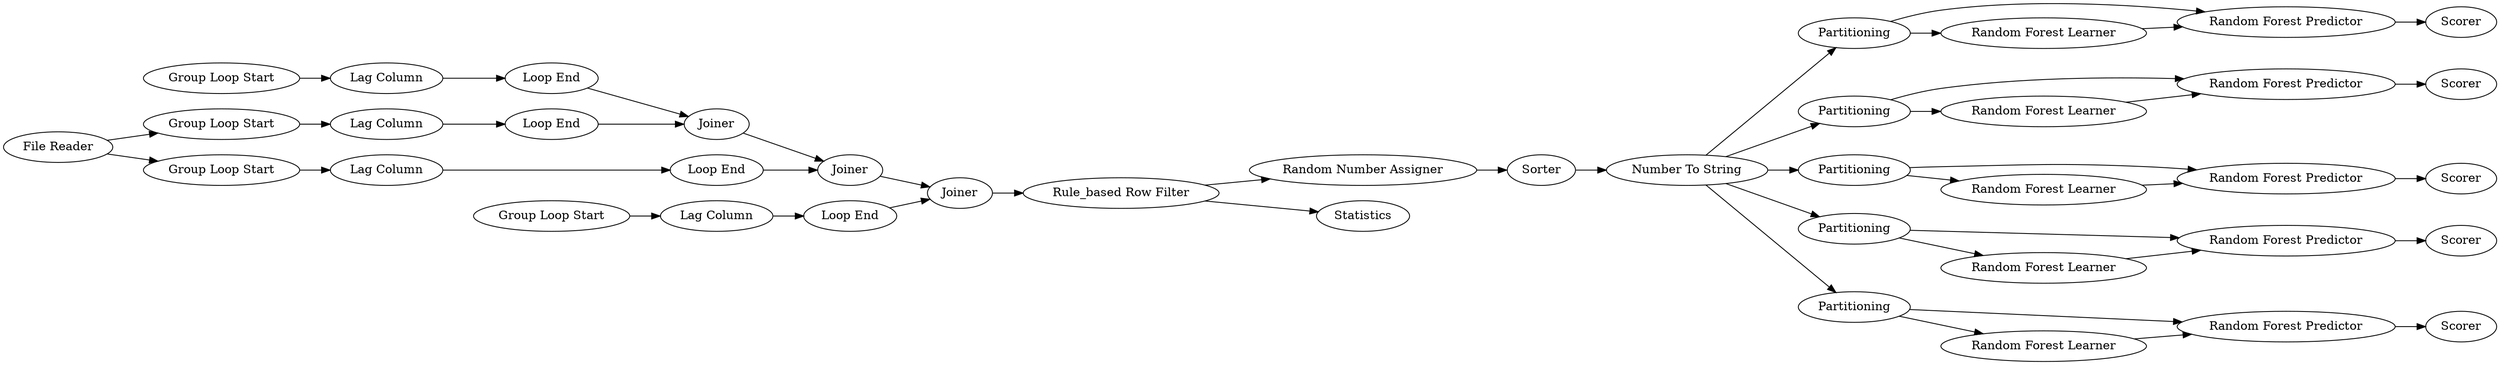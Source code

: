 digraph {
	20 -> 21
	21 -> 23
	37 -> 36
	23 -> 24
	51 -> 49
	51 -> 48
	21 -> 22
	20 -> 39
	15 -> 30
	22 -> 23
	47 -> 45
	39 -> 37
	26 -> 5
	18 -> 19
	38 -> 37
	1 -> 11
	7 -> 26
	1 -> 2
	20 -> 51
	39 -> 38
	17 -> 18
	45 -> 44
	27 -> 9
	48 -> 49
	9 -> 16
	43 -> 41
	30 -> 29
	17 -> 31
	11 -> 28
	29 -> 16
	28 -> 27
	5 -> 9
	41 -> 40
	49 -> 50
	3 -> 25
	42 -> 41
	25 -> 5
	43 -> 42
	20 -> 47
	19 -> 20
	8 -> 7
	46 -> 45
	47 -> 46
	20 -> 43
	2 -> 3
	16 -> 17
	27 [label="Loop End"]
	7 [label="Lag Column"]
	9 [label=Joiner]
	45 [label="Random Forest Predictor"]
	26 [label="Loop End"]
	18 [label="Random Number Assigner"]
	21 [label=Partitioning]
	8 [label="Group Loop Start"]
	17 [label="Rule_based Row Filter"]
	3 [label="Lag Column"]
	19 [label=Sorter]
	24 [label=Scorer]
	49 [label="Random Forest Predictor"]
	41 [label="Random Forest Predictor"]
	31 [label=Statistics]
	51 [label=Partitioning]
	15 [label="Group Loop Start"]
	25 [label="Loop End"]
	16 [label=Joiner]
	48 [label="Random Forest Learner"]
	50 [label=Scorer]
	1 [label="File Reader"]
	42 [label="Random Forest Learner"]
	22 [label="Random Forest Learner"]
	28 [label="Lag Column"]
	11 [label="Group Loop Start"]
	23 [label="Random Forest Predictor"]
	47 [label=Partitioning]
	38 [label="Random Forest Learner"]
	5 [label=Joiner]
	20 [label="Number To String"]
	43 [label=Partitioning]
	44 [label=Scorer]
	29 [label="Loop End"]
	36 [label=Scorer]
	46 [label="Random Forest Learner"]
	40 [label=Scorer]
	39 [label=Partitioning]
	30 [label="Lag Column"]
	2 [label="Group Loop Start"]
	37 [label="Random Forest Predictor"]
	rankdir=LR
}
